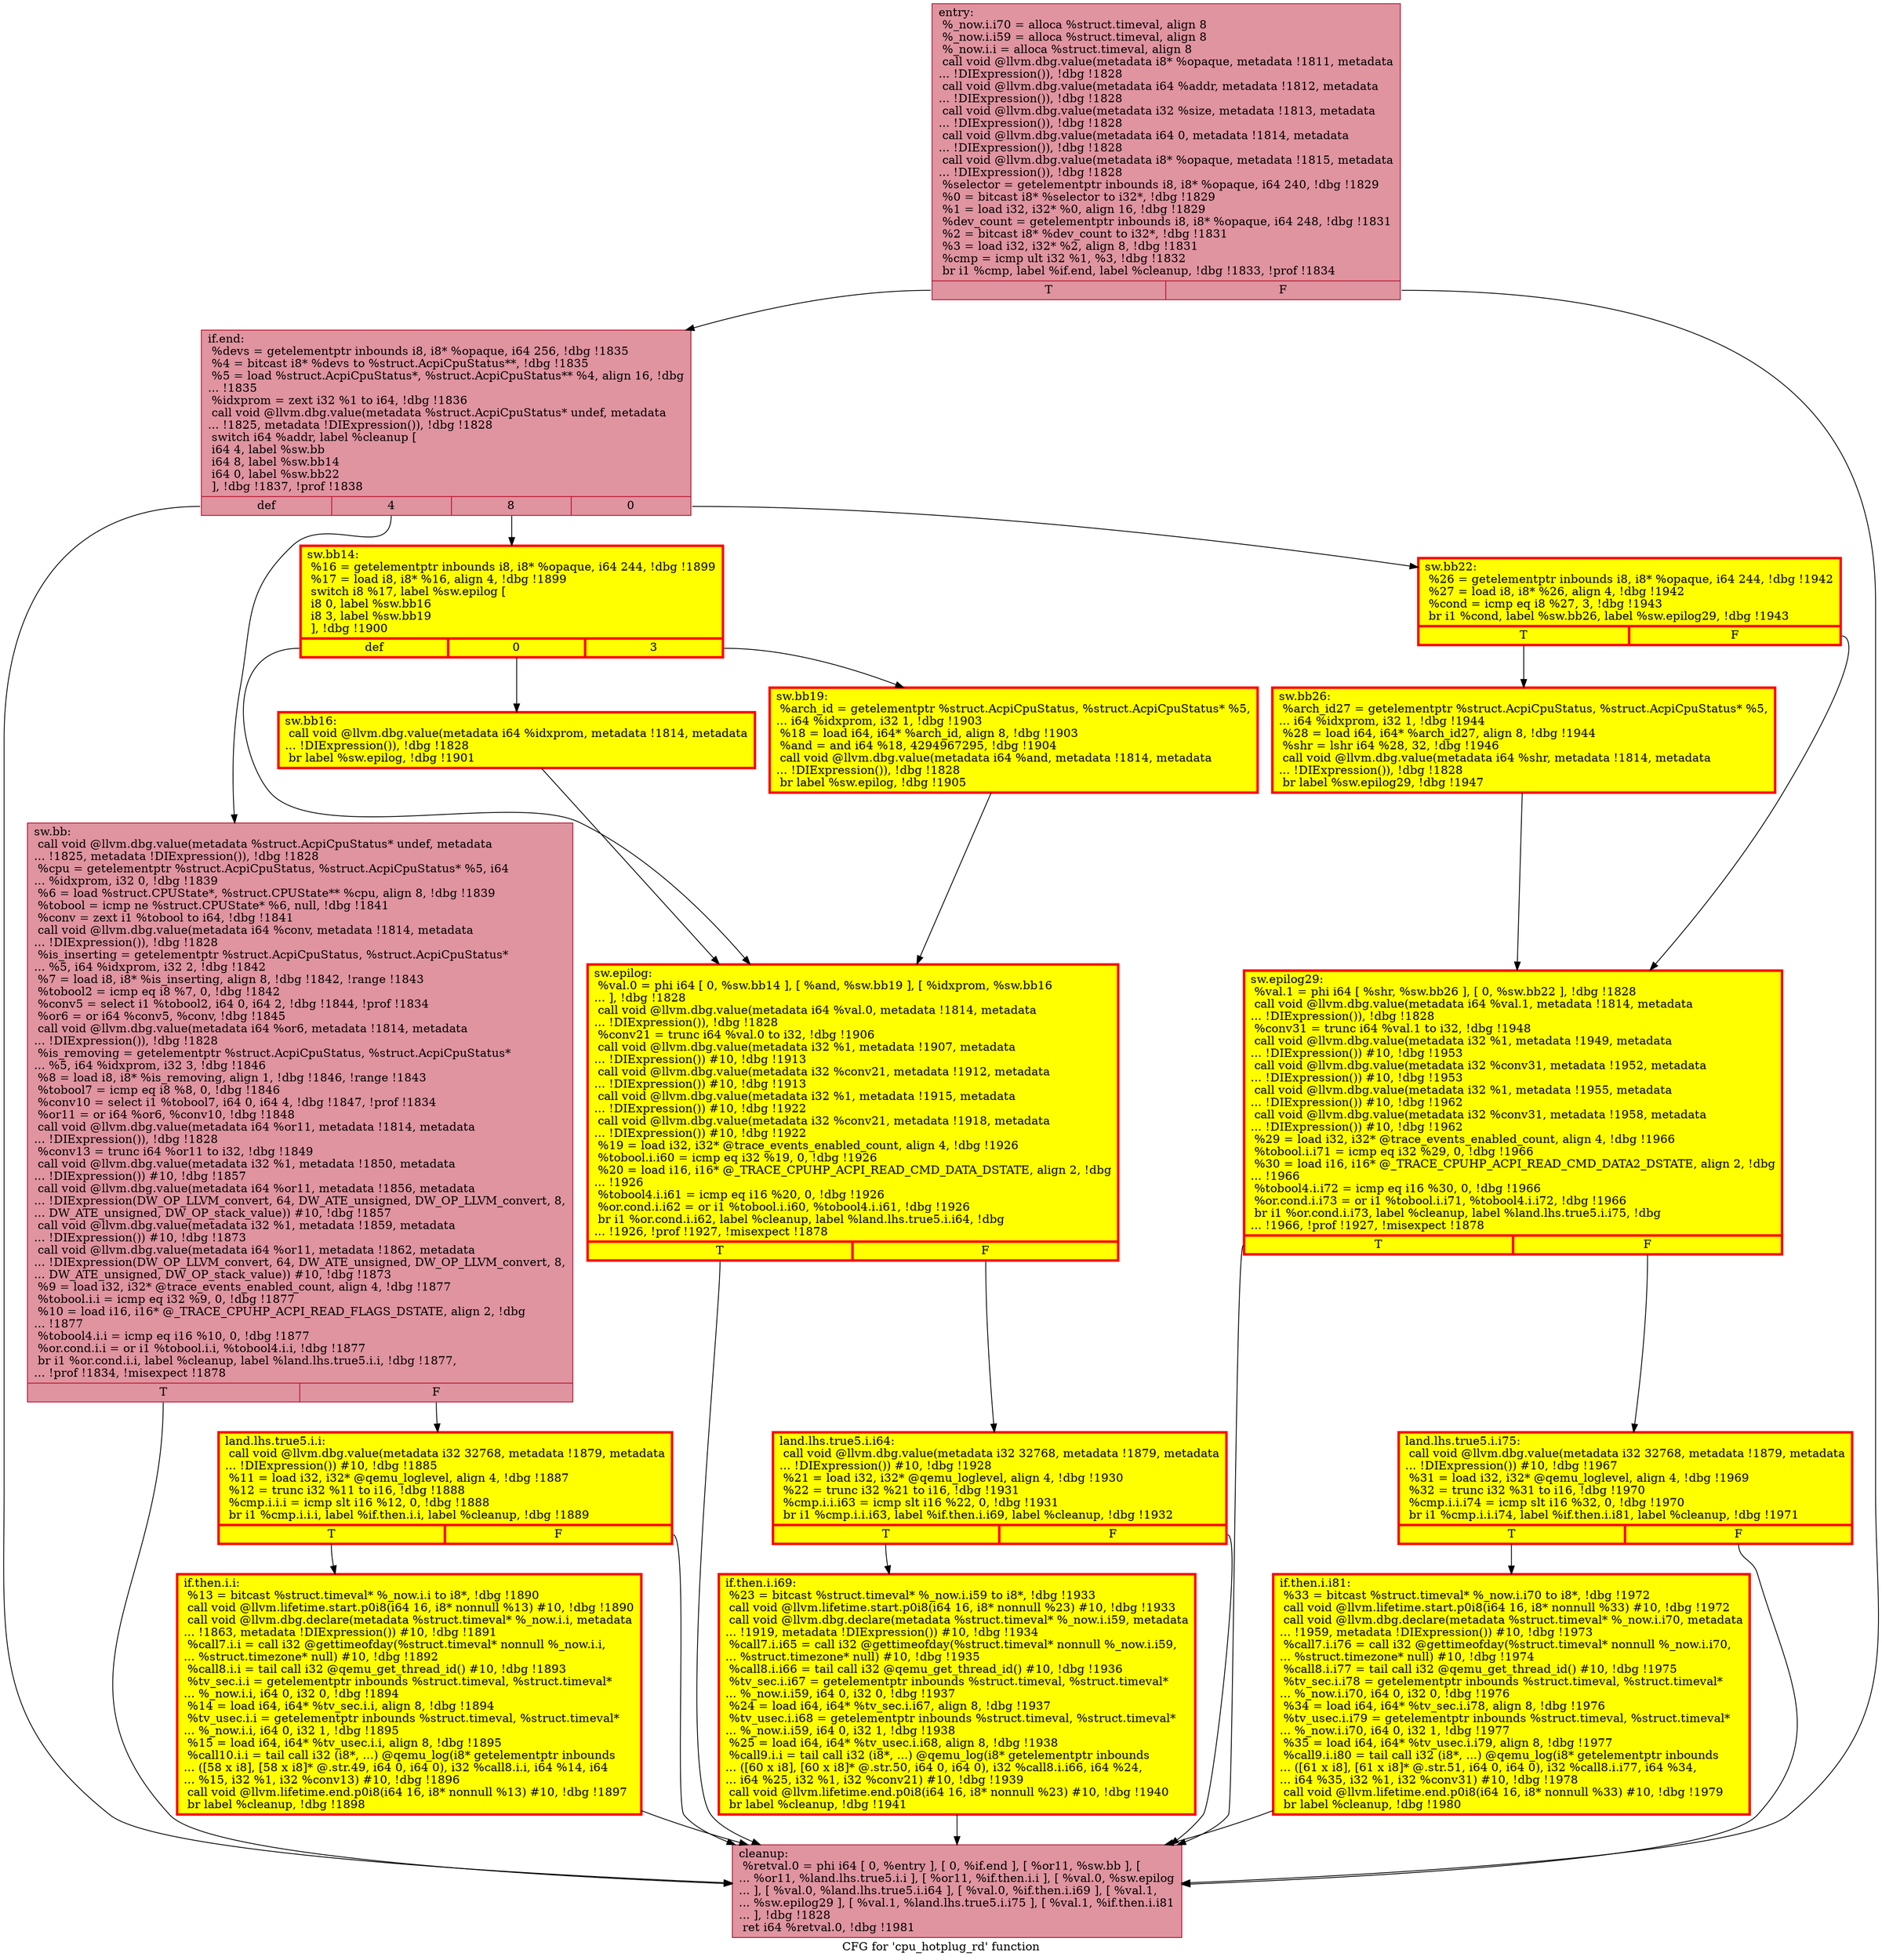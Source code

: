 digraph "CFG for 'cpu_hotplug_rd' function" {
	label="CFG for 'cpu_hotplug_rd' function";

	Node0x55f317b39a40 [shape=record,color="#b70d28ff", style=filled, fillcolor="#b70d2870",label="{entry:\l  %_now.i.i70 = alloca %struct.timeval, align 8\l  %_now.i.i59 = alloca %struct.timeval, align 8\l  %_now.i.i = alloca %struct.timeval, align 8\l  call void @llvm.dbg.value(metadata i8* %opaque, metadata !1811, metadata\l... !DIExpression()), !dbg !1828\l  call void @llvm.dbg.value(metadata i64 %addr, metadata !1812, metadata\l... !DIExpression()), !dbg !1828\l  call void @llvm.dbg.value(metadata i32 %size, metadata !1813, metadata\l... !DIExpression()), !dbg !1828\l  call void @llvm.dbg.value(metadata i64 0, metadata !1814, metadata\l... !DIExpression()), !dbg !1828\l  call void @llvm.dbg.value(metadata i8* %opaque, metadata !1815, metadata\l... !DIExpression()), !dbg !1828\l  %selector = getelementptr inbounds i8, i8* %opaque, i64 240, !dbg !1829\l  %0 = bitcast i8* %selector to i32*, !dbg !1829\l  %1 = load i32, i32* %0, align 16, !dbg !1829\l  %dev_count = getelementptr inbounds i8, i8* %opaque, i64 248, !dbg !1831\l  %2 = bitcast i8* %dev_count to i32*, !dbg !1831\l  %3 = load i32, i32* %2, align 8, !dbg !1831\l  %cmp = icmp ult i32 %1, %3, !dbg !1832\l  br i1 %cmp, label %if.end, label %cleanup, !dbg !1833, !prof !1834\l|{<s0>T|<s1>F}}"];
	Node0x55f317b39a40:s0 -> Node0x55f317bc2e80;
	Node0x55f317b39a40:s1 -> Node0x55f317c23500;
	Node0x55f317bc2e80 [shape=record,color="#b70d28ff", style=filled, fillcolor="#b70d2870",label="{if.end:                                           \l  %devs = getelementptr inbounds i8, i8* %opaque, i64 256, !dbg !1835\l  %4 = bitcast i8* %devs to %struct.AcpiCpuStatus**, !dbg !1835\l  %5 = load %struct.AcpiCpuStatus*, %struct.AcpiCpuStatus** %4, align 16, !dbg\l... !1835\l  %idxprom = zext i32 %1 to i64, !dbg !1836\l  call void @llvm.dbg.value(metadata %struct.AcpiCpuStatus* undef, metadata\l... !1825, metadata !DIExpression()), !dbg !1828\l  switch i64 %addr, label %cleanup [\l    i64 4, label %sw.bb\l    i64 8, label %sw.bb14\l    i64 0, label %sw.bb22\l  ], !dbg !1837, !prof !1838\l|{<s0>def|<s1>4|<s2>8|<s3>0}}"];
	Node0x55f317bc2e80:s0 -> Node0x55f317c23500;
	Node0x55f317bc2e80:s1 -> Node0x55f317c243f0;
	Node0x55f317bc2e80:s2 -> Node0x55f317aabcb0;
	Node0x55f317bc2e80:s3 -> Node0x55f317aacf20;
	Node0x55f317c243f0 [shape=record,color="#b70d28ff", style=filled, fillcolor="#b70d2870",label="{sw.bb:                                            \l  call void @llvm.dbg.value(metadata %struct.AcpiCpuStatus* undef, metadata\l... !1825, metadata !DIExpression()), !dbg !1828\l  %cpu = getelementptr %struct.AcpiCpuStatus, %struct.AcpiCpuStatus* %5, i64\l... %idxprom, i32 0, !dbg !1839\l  %6 = load %struct.CPUState*, %struct.CPUState** %cpu, align 8, !dbg !1839\l  %tobool = icmp ne %struct.CPUState* %6, null, !dbg !1841\l  %conv = zext i1 %tobool to i64, !dbg !1841\l  call void @llvm.dbg.value(metadata i64 %conv, metadata !1814, metadata\l... !DIExpression()), !dbg !1828\l  %is_inserting = getelementptr %struct.AcpiCpuStatus, %struct.AcpiCpuStatus*\l... %5, i64 %idxprom, i32 2, !dbg !1842\l  %7 = load i8, i8* %is_inserting, align 8, !dbg !1842, !range !1843\l  %tobool2 = icmp eq i8 %7, 0, !dbg !1842\l  %conv5 = select i1 %tobool2, i64 0, i64 2, !dbg !1844, !prof !1834\l  %or6 = or i64 %conv5, %conv, !dbg !1845\l  call void @llvm.dbg.value(metadata i64 %or6, metadata !1814, metadata\l... !DIExpression()), !dbg !1828\l  %is_removing = getelementptr %struct.AcpiCpuStatus, %struct.AcpiCpuStatus*\l... %5, i64 %idxprom, i32 3, !dbg !1846\l  %8 = load i8, i8* %is_removing, align 1, !dbg !1846, !range !1843\l  %tobool7 = icmp eq i8 %8, 0, !dbg !1846\l  %conv10 = select i1 %tobool7, i64 0, i64 4, !dbg !1847, !prof !1834\l  %or11 = or i64 %or6, %conv10, !dbg !1848\l  call void @llvm.dbg.value(metadata i64 %or11, metadata !1814, metadata\l... !DIExpression()), !dbg !1828\l  %conv13 = trunc i64 %or11 to i32, !dbg !1849\l  call void @llvm.dbg.value(metadata i32 %1, metadata !1850, metadata\l... !DIExpression()) #10, !dbg !1857\l  call void @llvm.dbg.value(metadata i64 %or11, metadata !1856, metadata\l... !DIExpression(DW_OP_LLVM_convert, 64, DW_ATE_unsigned, DW_OP_LLVM_convert, 8,\l... DW_ATE_unsigned, DW_OP_stack_value)) #10, !dbg !1857\l  call void @llvm.dbg.value(metadata i32 %1, metadata !1859, metadata\l... !DIExpression()) #10, !dbg !1873\l  call void @llvm.dbg.value(metadata i64 %or11, metadata !1862, metadata\l... !DIExpression(DW_OP_LLVM_convert, 64, DW_ATE_unsigned, DW_OP_LLVM_convert, 8,\l... DW_ATE_unsigned, DW_OP_stack_value)) #10, !dbg !1873\l  %9 = load i32, i32* @trace_events_enabled_count, align 4, !dbg !1877\l  %tobool.i.i = icmp eq i32 %9, 0, !dbg !1877\l  %10 = load i16, i16* @_TRACE_CPUHP_ACPI_READ_FLAGS_DSTATE, align 2, !dbg\l... !1877\l  %tobool4.i.i = icmp eq i16 %10, 0, !dbg !1877\l  %or.cond.i.i = or i1 %tobool.i.i, %tobool4.i.i, !dbg !1877\l  br i1 %or.cond.i.i, label %cleanup, label %land.lhs.true5.i.i, !dbg !1877,\l... !prof !1834, !misexpect !1878\l|{<s0>T|<s1>F}}"];
	Node0x55f317c243f0:s0 -> Node0x55f317c23500;
	Node0x55f317c243f0:s1 -> Node0x55f317beb790;
	Node0x55f317beb790 [shape=record,penwidth=3.0, style="filled", color="red", fillcolor="yellow",label="{land.lhs.true5.i.i:                               \l  call void @llvm.dbg.value(metadata i32 32768, metadata !1879, metadata\l... !DIExpression()) #10, !dbg !1885\l  %11 = load i32, i32* @qemu_loglevel, align 4, !dbg !1887\l  %12 = trunc i32 %11 to i16, !dbg !1888\l  %cmp.i.i.i = icmp slt i16 %12, 0, !dbg !1888\l  br i1 %cmp.i.i.i, label %if.then.i.i, label %cleanup, !dbg !1889\l|{<s0>T|<s1>F}}"];
	Node0x55f317beb790:s0 -> Node0x55f317c35350;
	Node0x55f317beb790:s1 -> Node0x55f317c23500;
	Node0x55f317c35350 [shape=record,penwidth=3.0, style="filled", color="red", fillcolor="yellow",label="{if.then.i.i:                                      \l  %13 = bitcast %struct.timeval* %_now.i.i to i8*, !dbg !1890\l  call void @llvm.lifetime.start.p0i8(i64 16, i8* nonnull %13) #10, !dbg !1890\l  call void @llvm.dbg.declare(metadata %struct.timeval* %_now.i.i, metadata\l... !1863, metadata !DIExpression()) #10, !dbg !1891\l  %call7.i.i = call i32 @gettimeofday(%struct.timeval* nonnull %_now.i.i,\l... %struct.timezone* null) #10, !dbg !1892\l  %call8.i.i = tail call i32 @qemu_get_thread_id() #10, !dbg !1893\l  %tv_sec.i.i = getelementptr inbounds %struct.timeval, %struct.timeval*\l... %_now.i.i, i64 0, i32 0, !dbg !1894\l  %14 = load i64, i64* %tv_sec.i.i, align 8, !dbg !1894\l  %tv_usec.i.i = getelementptr inbounds %struct.timeval, %struct.timeval*\l... %_now.i.i, i64 0, i32 1, !dbg !1895\l  %15 = load i64, i64* %tv_usec.i.i, align 8, !dbg !1895\l  %call10.i.i = tail call i32 (i8*, ...) @qemu_log(i8* getelementptr inbounds\l... ([58 x i8], [58 x i8]* @.str.49, i64 0, i64 0), i32 %call8.i.i, i64 %14, i64\l... %15, i32 %1, i32 %conv13) #10, !dbg !1896\l  call void @llvm.lifetime.end.p0i8(i64 16, i8* nonnull %13) #10, !dbg !1897\l  br label %cleanup, !dbg !1898\l}"];
	Node0x55f317c35350 -> Node0x55f317c23500;
	Node0x55f317aabcb0 [shape=record,penwidth=3.0, style="filled", color="red", fillcolor="yellow",label="{sw.bb14:                                          \l  %16 = getelementptr inbounds i8, i8* %opaque, i64 244, !dbg !1899\l  %17 = load i8, i8* %16, align 4, !dbg !1899\l  switch i8 %17, label %sw.epilog [\l    i8 0, label %sw.bb16\l    i8 3, label %sw.bb19\l  ], !dbg !1900\l|{<s0>def|<s1>0|<s2>3}}"];
	Node0x55f317aabcb0:s0 -> Node0x55f317c26650;
	Node0x55f317aabcb0:s1 -> Node0x55f317c26be0;
	Node0x55f317aabcb0:s2 -> Node0x55f317c26e50;
	Node0x55f317c26be0 [shape=record,penwidth=3.0, style="filled", color="red", fillcolor="yellow",label="{sw.bb16:                                          \l  call void @llvm.dbg.value(metadata i64 %idxprom, metadata !1814, metadata\l... !DIExpression()), !dbg !1828\l  br label %sw.epilog, !dbg !1901\l}"];
	Node0x55f317c26be0 -> Node0x55f317c26650;
	Node0x55f317c26e50 [shape=record,penwidth=3.0, style="filled", color="red", fillcolor="yellow",label="{sw.bb19:                                          \l  %arch_id = getelementptr %struct.AcpiCpuStatus, %struct.AcpiCpuStatus* %5,\l... i64 %idxprom, i32 1, !dbg !1903\l  %18 = load i64, i64* %arch_id, align 8, !dbg !1903\l  %and = and i64 %18, 4294967295, !dbg !1904\l  call void @llvm.dbg.value(metadata i64 %and, metadata !1814, metadata\l... !DIExpression()), !dbg !1828\l  br label %sw.epilog, !dbg !1905\l}"];
	Node0x55f317c26e50 -> Node0x55f317c26650;
	Node0x55f317c26650 [shape=record,penwidth=3.0, style="filled", color="red", fillcolor="yellow",label="{sw.epilog:                                        \l  %val.0 = phi i64 [ 0, %sw.bb14 ], [ %and, %sw.bb19 ], [ %idxprom, %sw.bb16\l... ], !dbg !1828\l  call void @llvm.dbg.value(metadata i64 %val.0, metadata !1814, metadata\l... !DIExpression()), !dbg !1828\l  %conv21 = trunc i64 %val.0 to i32, !dbg !1906\l  call void @llvm.dbg.value(metadata i32 %1, metadata !1907, metadata\l... !DIExpression()) #10, !dbg !1913\l  call void @llvm.dbg.value(metadata i32 %conv21, metadata !1912, metadata\l... !DIExpression()) #10, !dbg !1913\l  call void @llvm.dbg.value(metadata i32 %1, metadata !1915, metadata\l... !DIExpression()) #10, !dbg !1922\l  call void @llvm.dbg.value(metadata i32 %conv21, metadata !1918, metadata\l... !DIExpression()) #10, !dbg !1922\l  %19 = load i32, i32* @trace_events_enabled_count, align 4, !dbg !1926\l  %tobool.i.i60 = icmp eq i32 %19, 0, !dbg !1926\l  %20 = load i16, i16* @_TRACE_CPUHP_ACPI_READ_CMD_DATA_DSTATE, align 2, !dbg\l... !1926\l  %tobool4.i.i61 = icmp eq i16 %20, 0, !dbg !1926\l  %or.cond.i.i62 = or i1 %tobool.i.i60, %tobool4.i.i61, !dbg !1926\l  br i1 %or.cond.i.i62, label %cleanup, label %land.lhs.true5.i.i64, !dbg\l... !1926, !prof !1927, !misexpect !1878\l|{<s0>T|<s1>F}}"];
	Node0x55f317c26650:s0 -> Node0x55f317c23500;
	Node0x55f317c26650:s1 -> Node0x55f317cfd690;
	Node0x55f317cfd690 [shape=record,penwidth=3.0, style="filled", color="red", fillcolor="yellow",label="{land.lhs.true5.i.i64:                             \l  call void @llvm.dbg.value(metadata i32 32768, metadata !1879, metadata\l... !DIExpression()) #10, !dbg !1928\l  %21 = load i32, i32* @qemu_loglevel, align 4, !dbg !1930\l  %22 = trunc i32 %21 to i16, !dbg !1931\l  %cmp.i.i.i63 = icmp slt i16 %22, 0, !dbg !1931\l  br i1 %cmp.i.i.i63, label %if.then.i.i69, label %cleanup, !dbg !1932\l|{<s0>T|<s1>F}}"];
	Node0x55f317cfd690:s0 -> Node0x55f317aad1b0;
	Node0x55f317cfd690:s1 -> Node0x55f317c23500;
	Node0x55f317aad1b0 [shape=record,penwidth=3.0, style="filled", color="red", fillcolor="yellow",label="{if.then.i.i69:                                    \l  %23 = bitcast %struct.timeval* %_now.i.i59 to i8*, !dbg !1933\l  call void @llvm.lifetime.start.p0i8(i64 16, i8* nonnull %23) #10, !dbg !1933\l  call void @llvm.dbg.declare(metadata %struct.timeval* %_now.i.i59, metadata\l... !1919, metadata !DIExpression()) #10, !dbg !1934\l  %call7.i.i65 = call i32 @gettimeofday(%struct.timeval* nonnull %_now.i.i59,\l... %struct.timezone* null) #10, !dbg !1935\l  %call8.i.i66 = tail call i32 @qemu_get_thread_id() #10, !dbg !1936\l  %tv_sec.i.i67 = getelementptr inbounds %struct.timeval, %struct.timeval*\l... %_now.i.i59, i64 0, i32 0, !dbg !1937\l  %24 = load i64, i64* %tv_sec.i.i67, align 8, !dbg !1937\l  %tv_usec.i.i68 = getelementptr inbounds %struct.timeval, %struct.timeval*\l... %_now.i.i59, i64 0, i32 1, !dbg !1938\l  %25 = load i64, i64* %tv_usec.i.i68, align 8, !dbg !1938\l  %call9.i.i = tail call i32 (i8*, ...) @qemu_log(i8* getelementptr inbounds\l... ([60 x i8], [60 x i8]* @.str.50, i64 0, i64 0), i32 %call8.i.i66, i64 %24,\l... i64 %25, i32 %1, i32 %conv21) #10, !dbg !1939\l  call void @llvm.lifetime.end.p0i8(i64 16, i8* nonnull %23) #10, !dbg !1940\l  br label %cleanup, !dbg !1941\l}"];
	Node0x55f317aad1b0 -> Node0x55f317c23500;
	Node0x55f317aacf20 [shape=record,penwidth=3.0, style="filled", color="red", fillcolor="yellow",label="{sw.bb22:                                          \l  %26 = getelementptr inbounds i8, i8* %opaque, i64 244, !dbg !1942\l  %27 = load i8, i8* %26, align 4, !dbg !1942\l  %cond = icmp eq i8 %27, 3, !dbg !1943\l  br i1 %cond, label %sw.bb26, label %sw.epilog29, !dbg !1943\l|{<s0>T|<s1>F}}"];
	Node0x55f317aacf20:s0 -> Node0x55f317c289b0;
	Node0x55f317aacf20:s1 -> Node0x55f317c28300;
	Node0x55f317c289b0 [shape=record,penwidth=3.0, style="filled", color="red", fillcolor="yellow",label="{sw.bb26:                                          \l  %arch_id27 = getelementptr %struct.AcpiCpuStatus, %struct.AcpiCpuStatus* %5,\l... i64 %idxprom, i32 1, !dbg !1944\l  %28 = load i64, i64* %arch_id27, align 8, !dbg !1944\l  %shr = lshr i64 %28, 32, !dbg !1946\l  call void @llvm.dbg.value(metadata i64 %shr, metadata !1814, metadata\l... !DIExpression()), !dbg !1828\l  br label %sw.epilog29, !dbg !1947\l}"];
	Node0x55f317c289b0 -> Node0x55f317c28300;
	Node0x55f317c28300 [shape=record,penwidth=3.0, style="filled", color="red", fillcolor="yellow",label="{sw.epilog29:                                      \l  %val.1 = phi i64 [ %shr, %sw.bb26 ], [ 0, %sw.bb22 ], !dbg !1828\l  call void @llvm.dbg.value(metadata i64 %val.1, metadata !1814, metadata\l... !DIExpression()), !dbg !1828\l  %conv31 = trunc i64 %val.1 to i32, !dbg !1948\l  call void @llvm.dbg.value(metadata i32 %1, metadata !1949, metadata\l... !DIExpression()) #10, !dbg !1953\l  call void @llvm.dbg.value(metadata i32 %conv31, metadata !1952, metadata\l... !DIExpression()) #10, !dbg !1953\l  call void @llvm.dbg.value(metadata i32 %1, metadata !1955, metadata\l... !DIExpression()) #10, !dbg !1962\l  call void @llvm.dbg.value(metadata i32 %conv31, metadata !1958, metadata\l... !DIExpression()) #10, !dbg !1962\l  %29 = load i32, i32* @trace_events_enabled_count, align 4, !dbg !1966\l  %tobool.i.i71 = icmp eq i32 %29, 0, !dbg !1966\l  %30 = load i16, i16* @_TRACE_CPUHP_ACPI_READ_CMD_DATA2_DSTATE, align 2, !dbg\l... !1966\l  %tobool4.i.i72 = icmp eq i16 %30, 0, !dbg !1966\l  %or.cond.i.i73 = or i1 %tobool.i.i71, %tobool4.i.i72, !dbg !1966\l  br i1 %or.cond.i.i73, label %cleanup, label %land.lhs.true5.i.i75, !dbg\l... !1966, !prof !1927, !misexpect !1878\l|{<s0>T|<s1>F}}"];
	Node0x55f317c28300:s0 -> Node0x55f317c23500;
	Node0x55f317c28300:s1 -> Node0x55f317c2afd0;
	Node0x55f317c2afd0 [shape=record,penwidth=3.0, style="filled", color="red", fillcolor="yellow",label="{land.lhs.true5.i.i75:                             \l  call void @llvm.dbg.value(metadata i32 32768, metadata !1879, metadata\l... !DIExpression()) #10, !dbg !1967\l  %31 = load i32, i32* @qemu_loglevel, align 4, !dbg !1969\l  %32 = trunc i32 %31 to i16, !dbg !1970\l  %cmp.i.i.i74 = icmp slt i16 %32, 0, !dbg !1970\l  br i1 %cmp.i.i.i74, label %if.then.i.i81, label %cleanup, !dbg !1971\l|{<s0>T|<s1>F}}"];
	Node0x55f317c2afd0:s0 -> Node0x55f317c79bb0;
	Node0x55f317c2afd0:s1 -> Node0x55f317c23500;
	Node0x55f317c79bb0 [shape=record,penwidth=3.0, style="filled", color="red", fillcolor="yellow",label="{if.then.i.i81:                                    \l  %33 = bitcast %struct.timeval* %_now.i.i70 to i8*, !dbg !1972\l  call void @llvm.lifetime.start.p0i8(i64 16, i8* nonnull %33) #10, !dbg !1972\l  call void @llvm.dbg.declare(metadata %struct.timeval* %_now.i.i70, metadata\l... !1959, metadata !DIExpression()) #10, !dbg !1973\l  %call7.i.i76 = call i32 @gettimeofday(%struct.timeval* nonnull %_now.i.i70,\l... %struct.timezone* null) #10, !dbg !1974\l  %call8.i.i77 = tail call i32 @qemu_get_thread_id() #10, !dbg !1975\l  %tv_sec.i.i78 = getelementptr inbounds %struct.timeval, %struct.timeval*\l... %_now.i.i70, i64 0, i32 0, !dbg !1976\l  %34 = load i64, i64* %tv_sec.i.i78, align 8, !dbg !1976\l  %tv_usec.i.i79 = getelementptr inbounds %struct.timeval, %struct.timeval*\l... %_now.i.i70, i64 0, i32 1, !dbg !1977\l  %35 = load i64, i64* %tv_usec.i.i79, align 8, !dbg !1977\l  %call9.i.i80 = tail call i32 (i8*, ...) @qemu_log(i8* getelementptr inbounds\l... ([61 x i8], [61 x i8]* @.str.51, i64 0, i64 0), i32 %call8.i.i77, i64 %34,\l... i64 %35, i32 %1, i32 %conv31) #10, !dbg !1978\l  call void @llvm.lifetime.end.p0i8(i64 16, i8* nonnull %33) #10, !dbg !1979\l  br label %cleanup, !dbg !1980\l}"];
	Node0x55f317c79bb0 -> Node0x55f317c23500;
	Node0x55f317c23500 [shape=record,color="#b70d28ff", style=filled, fillcolor="#b70d2870",label="{cleanup:                                          \l  %retval.0 = phi i64 [ 0, %entry ], [ 0, %if.end ], [ %or11, %sw.bb ], [\l... %or11, %land.lhs.true5.i.i ], [ %or11, %if.then.i.i ], [ %val.0, %sw.epilog\l... ], [ %val.0, %land.lhs.true5.i.i64 ], [ %val.0, %if.then.i.i69 ], [ %val.1,\l... %sw.epilog29 ], [ %val.1, %land.lhs.true5.i.i75 ], [ %val.1, %if.then.i.i81\l... ], !dbg !1828\l  ret i64 %retval.0, !dbg !1981\l}"];
}
